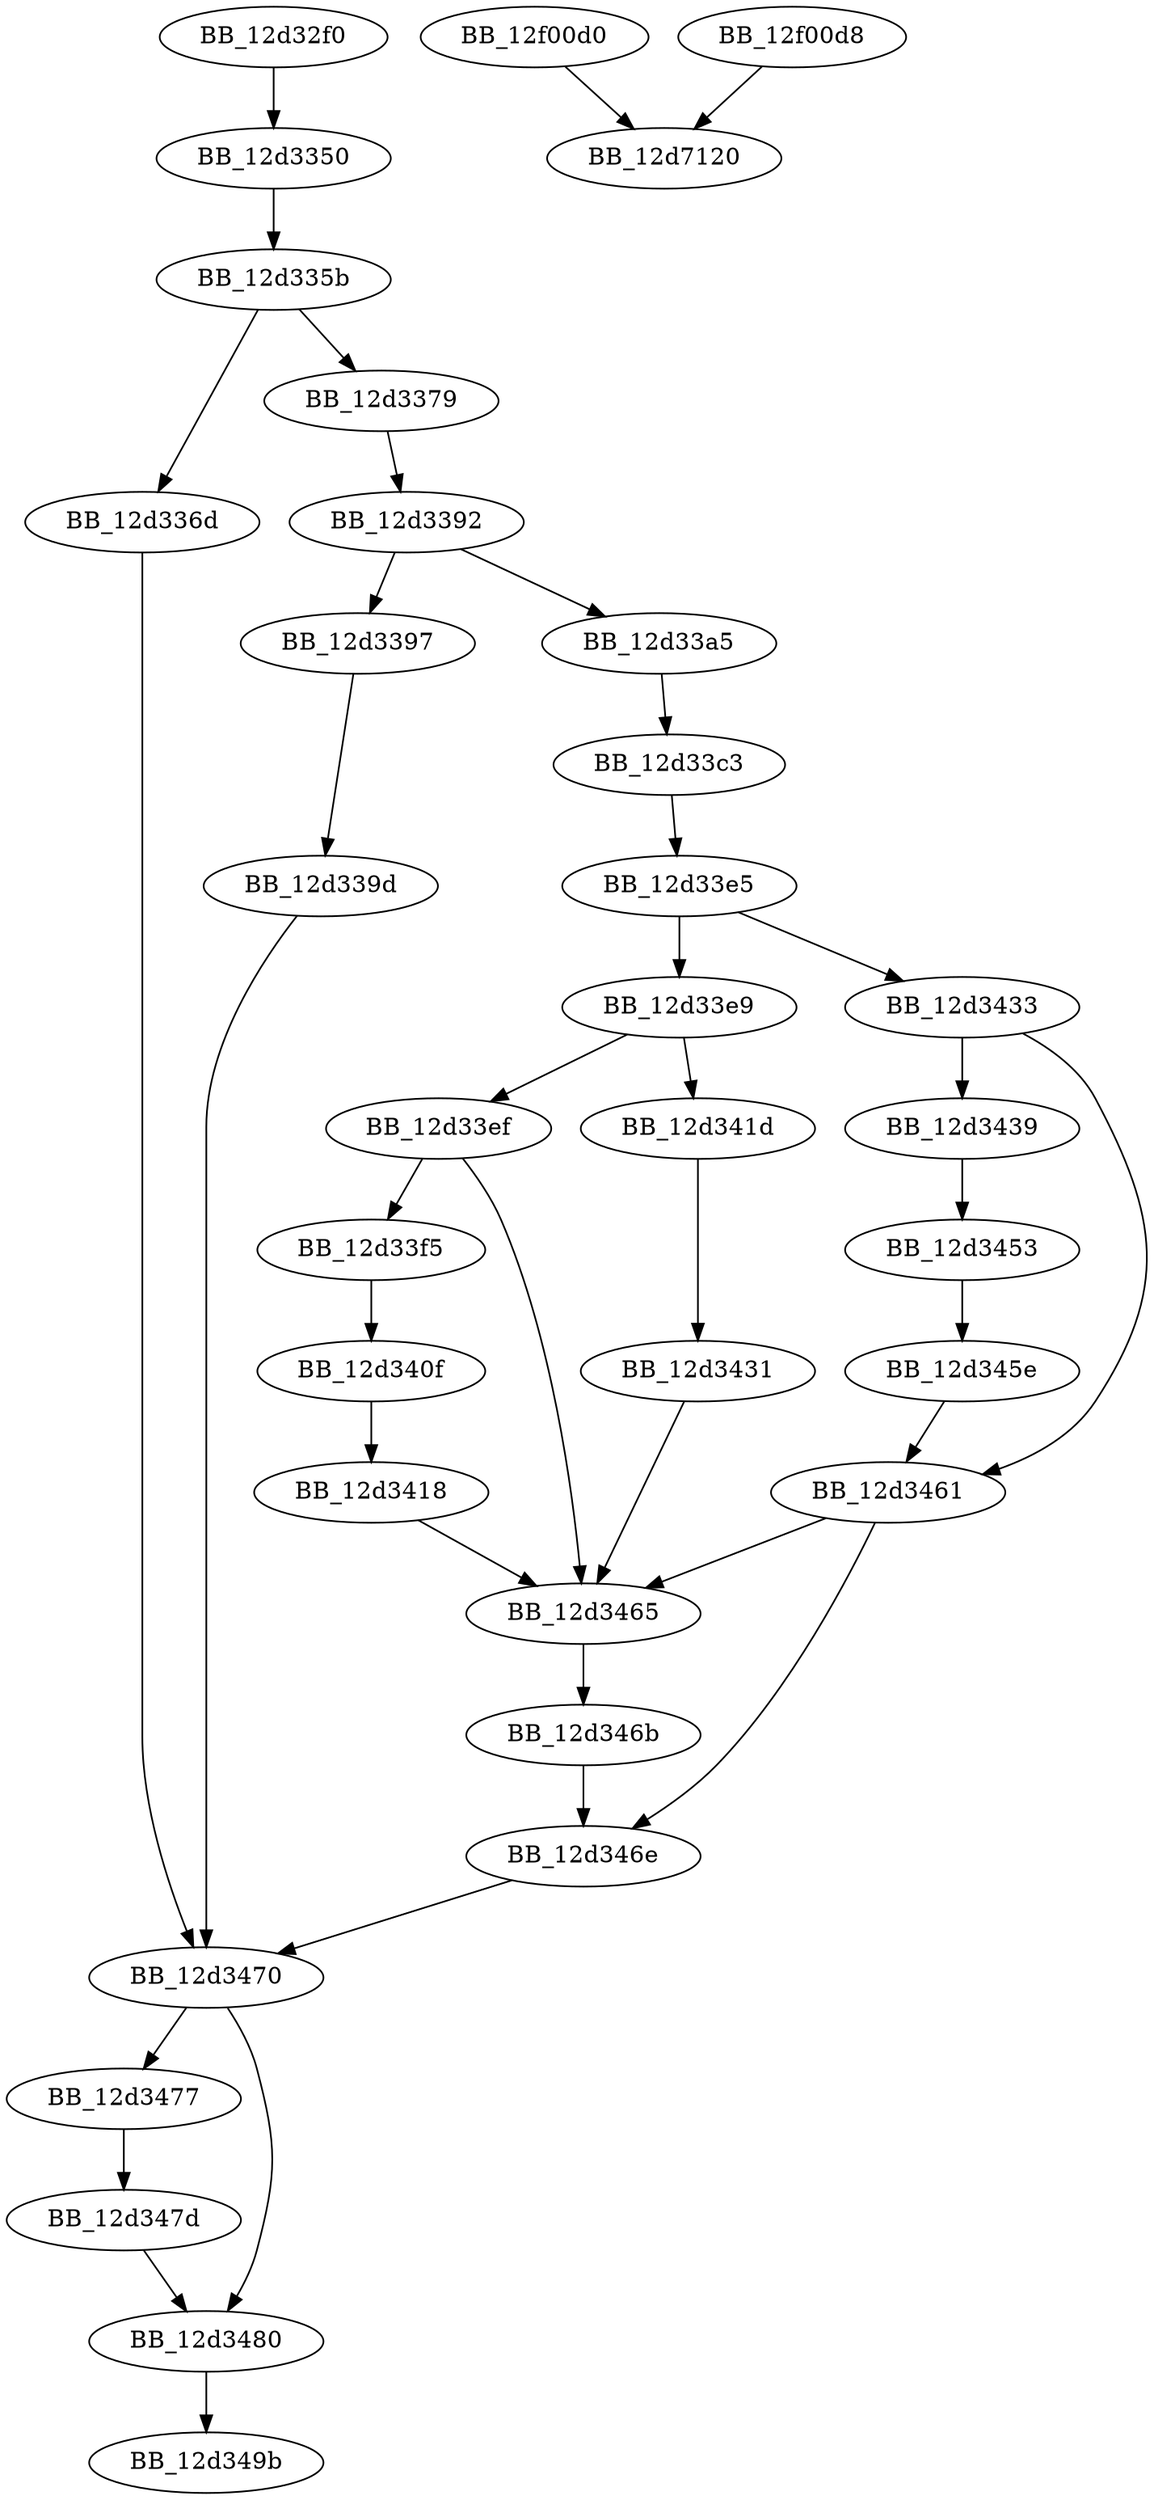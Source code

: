 DiGraph sub_12D32F0{
BB_12d32f0->BB_12d3350
BB_12d3350->BB_12d335b
BB_12d335b->BB_12d336d
BB_12d335b->BB_12d3379
BB_12d336d->BB_12d3470
BB_12d3379->BB_12d3392
BB_12d3392->BB_12d3397
BB_12d3392->BB_12d33a5
BB_12d3397->BB_12d339d
BB_12d339d->BB_12d3470
BB_12d33a5->BB_12d33c3
BB_12d33c3->BB_12d33e5
BB_12d33e5->BB_12d33e9
BB_12d33e5->BB_12d3433
BB_12d33e9->BB_12d33ef
BB_12d33e9->BB_12d341d
BB_12d33ef->BB_12d33f5
BB_12d33ef->BB_12d3465
BB_12d33f5->BB_12d340f
BB_12d340f->BB_12d3418
BB_12d3418->BB_12d3465
BB_12d341d->BB_12d3431
BB_12d3431->BB_12d3465
BB_12d3433->BB_12d3439
BB_12d3433->BB_12d3461
BB_12d3439->BB_12d3453
BB_12d3453->BB_12d345e
BB_12d345e->BB_12d3461
BB_12d3461->BB_12d3465
BB_12d3461->BB_12d346e
BB_12d3465->BB_12d346b
BB_12d346b->BB_12d346e
BB_12d346e->BB_12d3470
BB_12d3470->BB_12d3477
BB_12d3470->BB_12d3480
BB_12d3477->BB_12d347d
BB_12d347d->BB_12d3480
BB_12d3480->BB_12d349b
BB_12f00d0->BB_12d7120
BB_12f00d8->BB_12d7120
}
